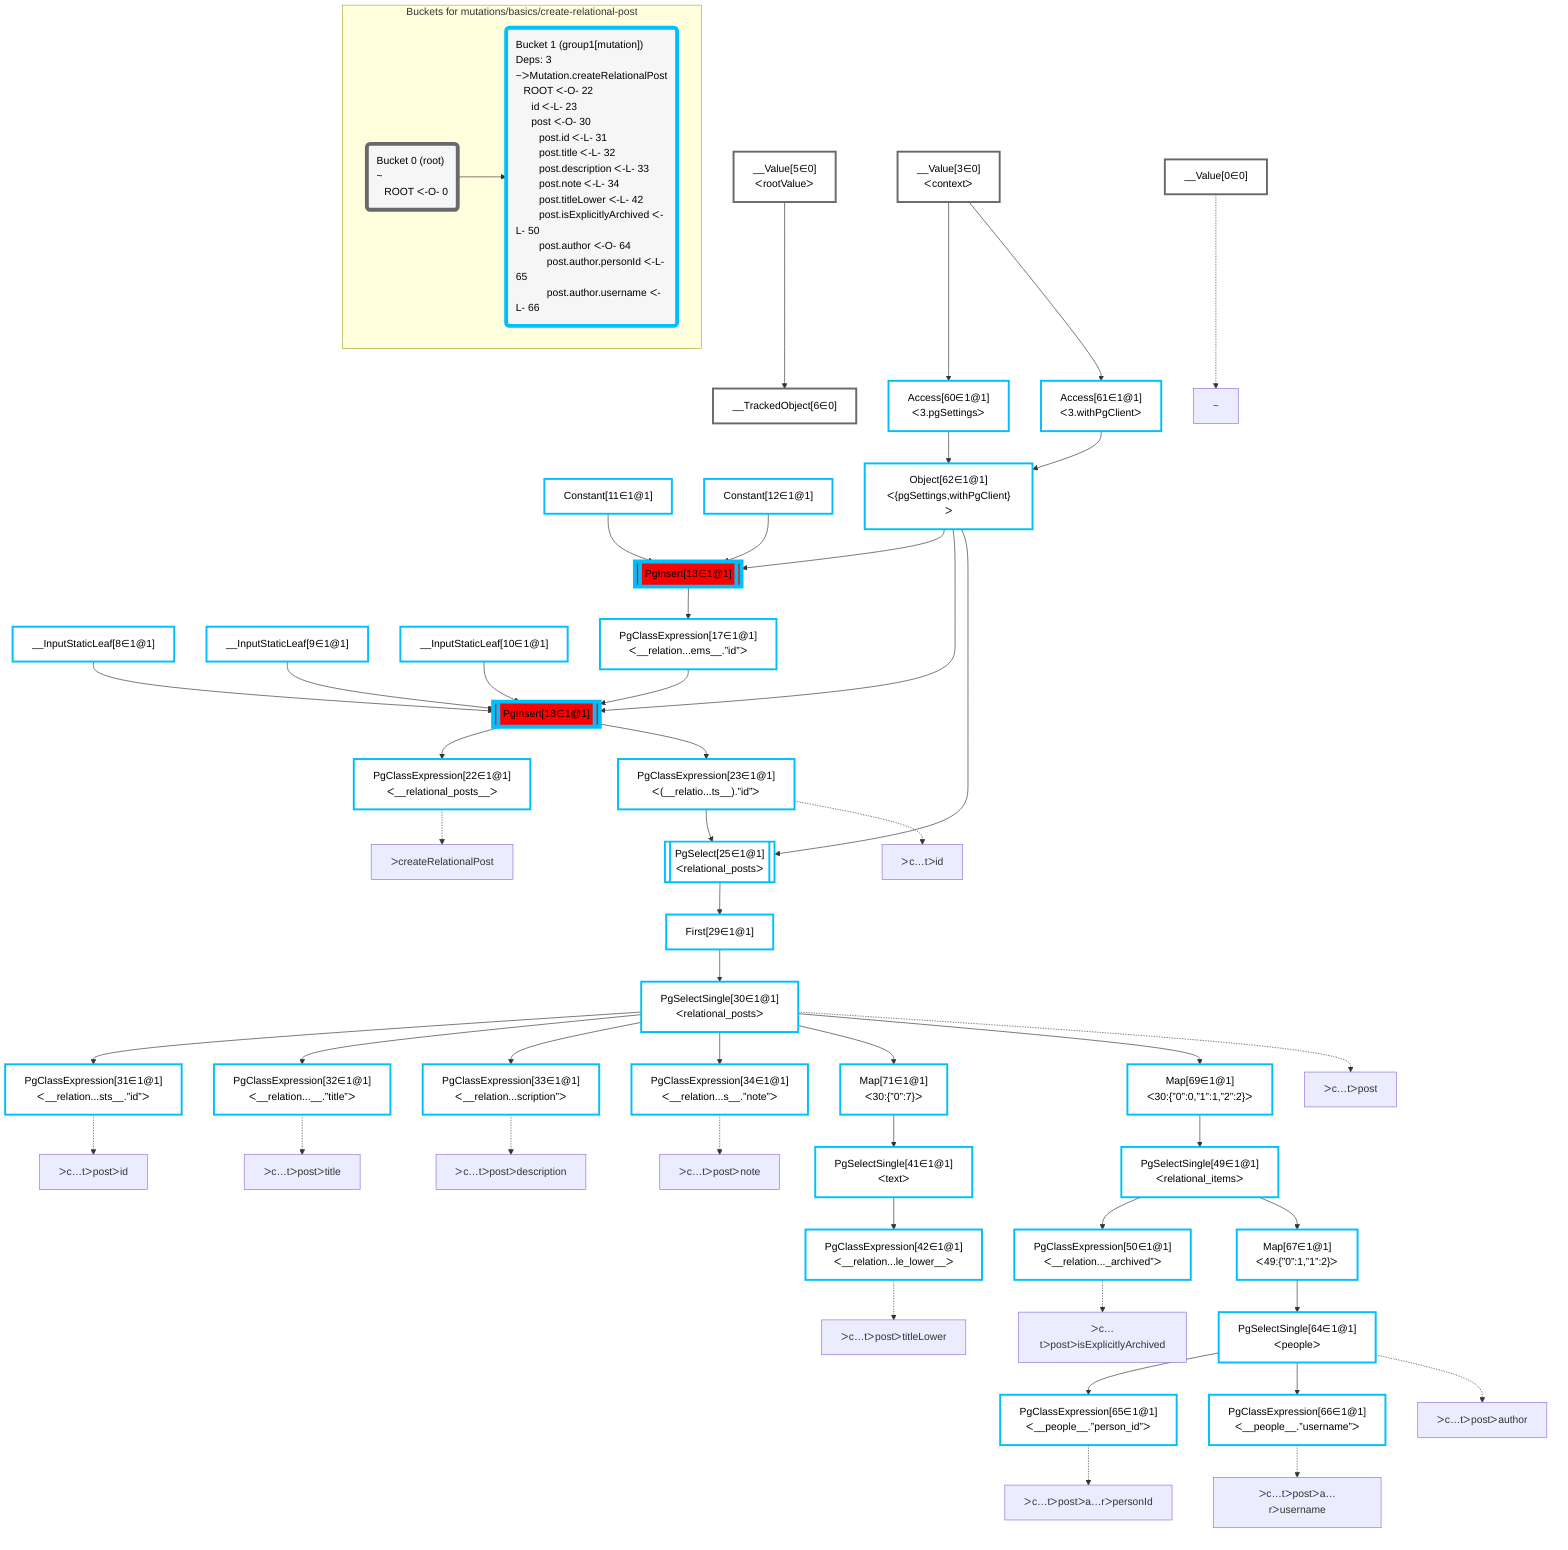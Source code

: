 graph TD
    classDef path fill:#eee,stroke:#000,color:#000
    classDef plan fill:#fff,stroke-width:3px,color:#000
    classDef itemplan fill:#fff,stroke-width:6px,color:#000
    classDef sideeffectplan fill:#f00,stroke-width:6px,color:#000
    classDef bucket fill:#f6f6f6,color:#000,stroke-width:6px,text-align:left


    %% define plans
    __Value0["__Value[0∈0]"]:::plan
    __Value3["__Value[3∈0]<br />ᐸcontextᐳ"]:::plan
    __Value5["__Value[5∈0]<br />ᐸrootValueᐳ"]:::plan
    __TrackedObject6["__TrackedObject[6∈0]"]:::plan
    __InputStaticLeaf8["__InputStaticLeaf[8∈1@1]"]:::plan
    __InputStaticLeaf9["__InputStaticLeaf[9∈1@1]"]:::plan
    __InputStaticLeaf10["__InputStaticLeaf[10∈1@1]"]:::plan
    Constant11["Constant[11∈1@1]"]:::plan
    Constant12["Constant[12∈1@1]"]:::plan
    Access60["Access[60∈1@1]<br />ᐸ3.pgSettingsᐳ"]:::plan
    Access61["Access[61∈1@1]<br />ᐸ3.withPgClientᐳ"]:::plan
    Object62["Object[62∈1@1]<br />ᐸ{pgSettings,withPgClient}ᐳ"]:::plan
    PgInsert13[["PgInsert[13∈1@1]"]]:::sideeffectplan
    PgClassExpression17["PgClassExpression[17∈1@1]<br />ᐸ__relation...ems__.”id”ᐳ"]:::plan
    PgInsert18[["PgInsert[18∈1@1]"]]:::sideeffectplan
    PgClassExpression22["PgClassExpression[22∈1@1]<br />ᐸ__relational_posts__ᐳ"]:::plan
    PgClassExpression23["PgClassExpression[23∈1@1]<br />ᐸ(__relatio...ts__).”id”ᐳ"]:::plan
    PgSelect25[["PgSelect[25∈1@1]<br />ᐸrelational_postsᐳ"]]:::plan
    First29["First[29∈1@1]"]:::plan
    PgSelectSingle30["PgSelectSingle[30∈1@1]<br />ᐸrelational_postsᐳ"]:::plan
    PgClassExpression31["PgClassExpression[31∈1@1]<br />ᐸ__relation...sts__.”id”ᐳ"]:::plan
    PgClassExpression32["PgClassExpression[32∈1@1]<br />ᐸ__relation...__.”title”ᐳ"]:::plan
    PgClassExpression33["PgClassExpression[33∈1@1]<br />ᐸ__relation...scription”ᐳ"]:::plan
    PgClassExpression34["PgClassExpression[34∈1@1]<br />ᐸ__relation...s__.”note”ᐳ"]:::plan
    Map71["Map[71∈1@1]<br />ᐸ30:{”0”:7}ᐳ"]:::plan
    PgSelectSingle41["PgSelectSingle[41∈1@1]<br />ᐸtextᐳ"]:::plan
    PgClassExpression42["PgClassExpression[42∈1@1]<br />ᐸ__relation...le_lower__ᐳ"]:::plan
    Map69["Map[69∈1@1]<br />ᐸ30:{”0”:0,”1”:1,”2”:2}ᐳ"]:::plan
    PgSelectSingle49["PgSelectSingle[49∈1@1]<br />ᐸrelational_itemsᐳ"]:::plan
    PgClassExpression50["PgClassExpression[50∈1@1]<br />ᐸ__relation..._archived”ᐳ"]:::plan
    Map67["Map[67∈1@1]<br />ᐸ49:{”0”:1,”1”:2}ᐳ"]:::plan
    PgSelectSingle64["PgSelectSingle[64∈1@1]<br />ᐸpeopleᐳ"]:::plan
    PgClassExpression65["PgClassExpression[65∈1@1]<br />ᐸ__people__.”person_id”ᐳ"]:::plan
    PgClassExpression66["PgClassExpression[66∈1@1]<br />ᐸ__people__.”username”ᐳ"]:::plan

    %% plan dependencies
    __Value5 --> __TrackedObject6
    __Value3 --> Access60
    __Value3 --> Access61
    Access60 & Access61 --> Object62
    Object62 & Constant11 & Constant12 --> PgInsert13
    PgInsert13 --> PgClassExpression17
    Object62 & PgClassExpression17 & __InputStaticLeaf8 & __InputStaticLeaf9 & __InputStaticLeaf10 --> PgInsert18
    PgInsert18 --> PgClassExpression22
    PgInsert18 --> PgClassExpression23
    Object62 & PgClassExpression23 --> PgSelect25
    PgSelect25 --> First29
    First29 --> PgSelectSingle30
    PgSelectSingle30 --> PgClassExpression31
    PgSelectSingle30 --> PgClassExpression32
    PgSelectSingle30 --> PgClassExpression33
    PgSelectSingle30 --> PgClassExpression34
    PgSelectSingle30 --> Map71
    Map71 --> PgSelectSingle41
    PgSelectSingle41 --> PgClassExpression42
    PgSelectSingle30 --> Map69
    Map69 --> PgSelectSingle49
    PgSelectSingle49 --> PgClassExpression50
    PgSelectSingle49 --> Map67
    Map67 --> PgSelectSingle64
    PgSelectSingle64 --> PgClassExpression65
    PgSelectSingle64 --> PgClassExpression66

    %% plan-to-path relationships
    P0["~"]
    __Value0 -.-> P0
    P22["ᐳcreateRelationalPost"]
    PgClassExpression22 -.-> P22
    P23["ᐳc…tᐳid"]
    PgClassExpression23 -.-> P23
    P30["ᐳc…tᐳpost"]
    PgSelectSingle30 -.-> P30
    P31["ᐳc…tᐳpostᐳid"]
    PgClassExpression31 -.-> P31
    P32["ᐳc…tᐳpostᐳtitle"]
    PgClassExpression32 -.-> P32
    P33["ᐳc…tᐳpostᐳdescription"]
    PgClassExpression33 -.-> P33
    P34["ᐳc…tᐳpostᐳnote"]
    PgClassExpression34 -.-> P34
    P42["ᐳc…tᐳpostᐳtitleLower"]
    PgClassExpression42 -.-> P42
    P50["ᐳc…tᐳpostᐳisExplicitlyArchived"]
    PgClassExpression50 -.-> P50
    P64["ᐳc…tᐳpostᐳauthor"]
    PgSelectSingle64 -.-> P64
    P65["ᐳc…tᐳpostᐳa…rᐳpersonId"]
    PgClassExpression65 -.-> P65
    P66["ᐳc…tᐳpostᐳa…rᐳusername"]
    PgClassExpression66 -.-> P66

    subgraph "Buckets for mutations/basics/create-relational-post"
    Bucket0("Bucket 0 (root)<br />~<br />⠀ROOT ᐸ-O- 0"):::bucket
    classDef bucket0 stroke:#696969
    class Bucket0,__Value0,__Value3,__Value5,__TrackedObject6 bucket0
    Bucket1("Bucket 1 (group1[mutation])<br />Deps: 3<br />~ᐳMutation.createRelationalPost<br />⠀ROOT ᐸ-O- 22<br />⠀⠀id ᐸ-L- 23<br />⠀⠀post ᐸ-O- 30<br />⠀⠀⠀post.id ᐸ-L- 31<br />⠀⠀⠀post.title ᐸ-L- 32<br />⠀⠀⠀post.description ᐸ-L- 33<br />⠀⠀⠀post.note ᐸ-L- 34<br />⠀⠀⠀post.titleLower ᐸ-L- 42<br />⠀⠀⠀post.isExplicitlyArchived ᐸ-L- 50<br />⠀⠀⠀post.author ᐸ-O- 64<br />⠀⠀⠀⠀post.author.personId ᐸ-L- 65<br />⠀⠀⠀⠀post.author.username ᐸ-L- 66"):::bucket
    classDef bucket1 stroke:#00bfff
    class Bucket1,__InputStaticLeaf8,__InputStaticLeaf9,__InputStaticLeaf10,Constant11,Constant12,PgInsert13,PgClassExpression17,PgInsert18,PgClassExpression22,PgClassExpression23,PgSelect25,First29,PgSelectSingle30,PgClassExpression31,PgClassExpression32,PgClassExpression33,PgClassExpression34,PgSelectSingle41,PgClassExpression42,PgSelectSingle49,PgClassExpression50,Access60,Access61,Object62,PgSelectSingle64,PgClassExpression65,PgClassExpression66,Map67,Map69,Map71 bucket1
    Bucket0 --> Bucket1
    end